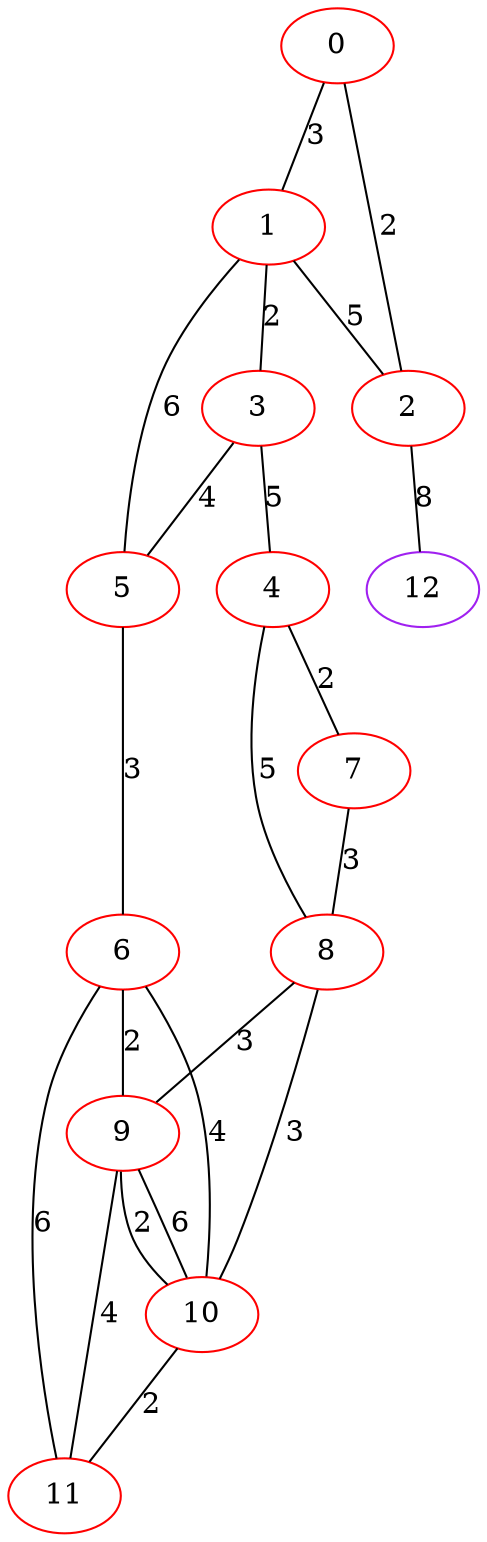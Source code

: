 graph "" {
0 [color=red, weight=1];
1 [color=red, weight=1];
2 [color=red, weight=1];
3 [color=red, weight=1];
4 [color=red, weight=1];
5 [color=red, weight=1];
6 [color=red, weight=1];
7 [color=red, weight=1];
8 [color=red, weight=1];
9 [color=red, weight=1];
10 [color=red, weight=1];
11 [color=red, weight=1];
12 [color=purple, weight=4];
0 -- 1  [key=0, label=3];
0 -- 2  [key=0, label=2];
1 -- 2  [key=0, label=5];
1 -- 3  [key=0, label=2];
1 -- 5  [key=0, label=6];
2 -- 12  [key=0, label=8];
3 -- 4  [key=0, label=5];
3 -- 5  [key=0, label=4];
4 -- 8  [key=0, label=5];
4 -- 7  [key=0, label=2];
5 -- 6  [key=0, label=3];
6 -- 9  [key=0, label=2];
6 -- 10  [key=0, label=4];
6 -- 11  [key=0, label=6];
7 -- 8  [key=0, label=3];
8 -- 9  [key=0, label=3];
8 -- 10  [key=0, label=3];
9 -- 10  [key=0, label=6];
9 -- 10  [key=1, label=2];
9 -- 11  [key=0, label=4];
10 -- 11  [key=0, label=2];
}

